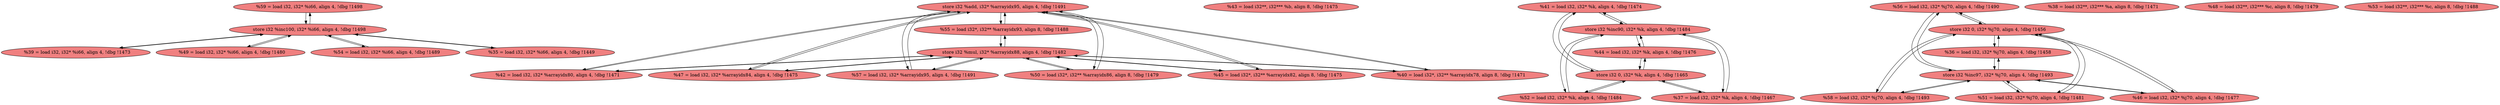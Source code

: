 
digraph G {


node2202 [fillcolor=lightcoral,label="  %59 = load i32, i32* %i66, align 4, !dbg !1498",shape=ellipse,style=filled ]
node2201 [fillcolor=lightcoral,label="  store i32 %add, i32* %arrayidx95, align 4, !dbg !1491",shape=ellipse,style=filled ]
node2199 [fillcolor=lightcoral,label="  %43 = load i32**, i32*** %b, align 8, !dbg !1475",shape=ellipse,style=filled ]
node2197 [fillcolor=lightcoral,label="  %39 = load i32, i32* %i66, align 4, !dbg !1473",shape=ellipse,style=filled ]
node2196 [fillcolor=lightcoral,label="  %41 = load i32, i32* %k, align 4, !dbg !1474",shape=ellipse,style=filled ]
node2193 [fillcolor=lightcoral,label="  %56 = load i32, i32* %j70, align 4, !dbg !1490",shape=ellipse,style=filled ]
node2192 [fillcolor=lightcoral,label="  %37 = load i32, i32* %k, align 4, !dbg !1467",shape=ellipse,style=filled ]
node2195 [fillcolor=lightcoral,label="  %58 = load i32, i32* %j70, align 4, !dbg !1493",shape=ellipse,style=filled ]
node2191 [fillcolor=lightcoral,label="  store i32 0, i32* %j70, align 4, !dbg !1456",shape=ellipse,style=filled ]
node2189 [fillcolor=lightcoral,label="  %38 = load i32**, i32*** %a, align 8, !dbg !1471",shape=ellipse,style=filled ]
node2198 [fillcolor=lightcoral,label="  %55 = load i32*, i32** %arrayidx93, align 8, !dbg !1488",shape=ellipse,style=filled ]
node2190 [fillcolor=lightcoral,label="  %42 = load i32, i32* %arrayidx80, align 4, !dbg !1471",shape=ellipse,style=filled ]
node2188 [fillcolor=lightcoral,label="  %48 = load i32**, i32*** %c, align 8, !dbg !1479",shape=ellipse,style=filled ]
node2177 [fillcolor=lightcoral,label="  %47 = load i32, i32* %arrayidx84, align 4, !dbg !1475",shape=ellipse,style=filled ]
node2176 [fillcolor=lightcoral,label="  %49 = load i32, i32* %i66, align 4, !dbg !1480",shape=ellipse,style=filled ]
node2183 [fillcolor=lightcoral,label="  store i32 %inc100, i32* %i66, align 4, !dbg !1498",shape=ellipse,style=filled ]
node2175 [fillcolor=lightcoral,label="  %51 = load i32, i32* %j70, align 4, !dbg !1481",shape=ellipse,style=filled ]
node2200 [fillcolor=lightcoral,label="  %57 = load i32, i32* %arrayidx95, align 4, !dbg !1491",shape=ellipse,style=filled ]
node2172 [fillcolor=lightcoral,label="  %52 = load i32, i32* %k, align 4, !dbg !1484",shape=ellipse,style=filled ]
node2174 [fillcolor=lightcoral,label="  %50 = load i32*, i32** %arrayidx86, align 8, !dbg !1479",shape=ellipse,style=filled ]
node2173 [fillcolor=lightcoral,label="  store i32 %mul, i32* %arrayidx88, align 4, !dbg !1482",shape=ellipse,style=filled ]
node2203 [fillcolor=lightcoral,label="  store i32 %inc97, i32* %j70, align 4, !dbg !1493",shape=ellipse,style=filled ]
node2194 [fillcolor=lightcoral,label="  %54 = load i32, i32* %i66, align 4, !dbg !1489",shape=ellipse,style=filled ]
node2178 [fillcolor=lightcoral,label="  %45 = load i32*, i32** %arrayidx82, align 8, !dbg !1475",shape=ellipse,style=filled ]
node2182 [fillcolor=lightcoral,label="  store i32 %inc90, i32* %k, align 4, !dbg !1484",shape=ellipse,style=filled ]
node2179 [fillcolor=lightcoral,label="  %46 = load i32, i32* %j70, align 4, !dbg !1477",shape=ellipse,style=filled ]
node2185 [fillcolor=lightcoral,label="  %36 = load i32, i32* %j70, align 4, !dbg !1458",shape=ellipse,style=filled ]
node2180 [fillcolor=lightcoral,label="  %44 = load i32, i32* %k, align 4, !dbg !1476",shape=ellipse,style=filled ]
node2184 [fillcolor=lightcoral,label="  %53 = load i32**, i32*** %c, align 8, !dbg !1488",shape=ellipse,style=filled ]
node2181 [fillcolor=lightcoral,label="  %40 = load i32*, i32** %arrayidx78, align 8, !dbg !1471",shape=ellipse,style=filled ]
node2186 [fillcolor=lightcoral,label="  store i32 0, i32* %k, align 4, !dbg !1465",shape=ellipse,style=filled ]
node2187 [fillcolor=lightcoral,label="  %35 = load i32, i32* %i66, align 4, !dbg !1449",shape=ellipse,style=filled ]

node2183->node2197 [ ]
node2191->node2195 [ ]
node2197->node2183 [ ]
node2180->node2182 [ ]
node2185->node2203 [ ]
node2203->node2185 [ ]
node2192->node2182 [ ]
node2181->node2201 [ ]
node2201->node2181 [ ]
node2195->node2191 [ ]
node2201->node2198 [ ]
node2203->node2179 [ ]
node2186->node2172 [ ]
node2191->node2179 [ ]
node2180->node2186 [ ]
node2178->node2201 [ ]
node2201->node2178 [ ]
node2201->node2200 [ ]
node2187->node2183 [ ]
node2183->node2194 [ ]
node2178->node2173 [ ]
node2185->node2191 [ ]
node2172->node2186 [ ]
node2182->node2196 [ ]
node2182->node2192 [ ]
node2183->node2176 [ ]
node2173->node2177 [ ]
node2196->node2182 [ ]
node2193->node2191 [ ]
node2179->node2203 [ ]
node2191->node2185 [ ]
node2198->node2173 [ ]
node2192->node2186 [ ]
node2201->node2177 [ ]
node2174->node2201 [ ]
node2181->node2173 [ ]
node2186->node2192 [ ]
node2173->node2178 [ ]
node2190->node2201 [ ]
node2173->node2174 [ ]
node2203->node2193 [ ]
node2198->node2201 [ ]
node2177->node2201 [ ]
node2191->node2193 [ ]
node2182->node2172 [ ]
node2182->node2180 [ ]
node2173->node2198 [ ]
node2201->node2190 [ ]
node2203->node2175 [ ]
node2176->node2183 [ ]
node2174->node2173 [ ]
node2203->node2195 [ ]
node2186->node2180 [ ]
node2191->node2175 [ ]
node2183->node2202 [ ]
node2183->node2187 [ ]
node2175->node2191 [ ]
node2173->node2200 [ ]
node2195->node2203 [ ]
node2173->node2181 [ ]
node2186->node2196 [ ]
node2190->node2173 [ ]
node2202->node2183 [ ]
node2200->node2173 [ ]
node2173->node2190 [ ]
node2175->node2203 [ ]
node2194->node2183 [ ]
node2179->node2191 [ ]
node2200->node2201 [ ]
node2201->node2174 [ ]
node2193->node2203 [ ]
node2196->node2186 [ ]
node2172->node2182 [ ]
node2177->node2173 [ ]


}
